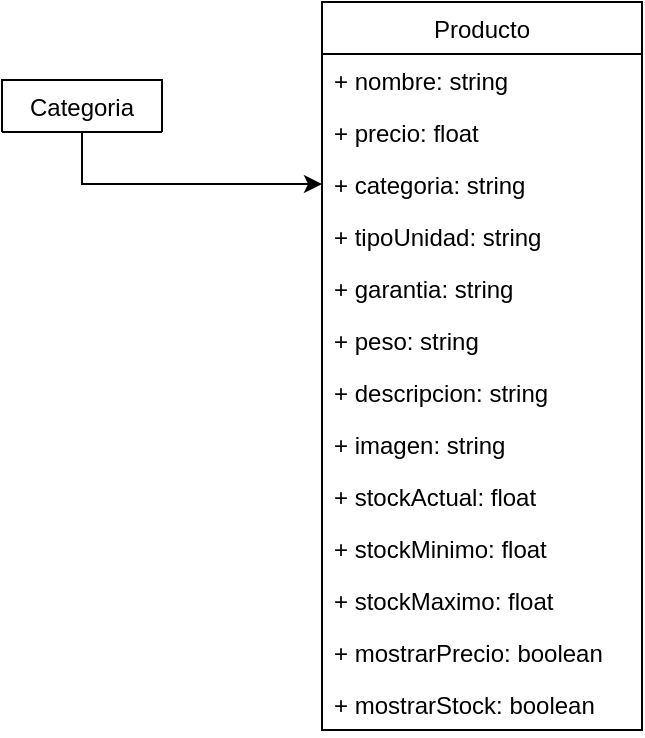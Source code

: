 <mxfile version="17.1.3" type="github">
  <diagram id="cUXkDNnllslpIer8BG3P" name="Page-1">
    <mxGraphModel dx="1382" dy="795" grid="1" gridSize="10" guides="1" tooltips="1" connect="1" arrows="1" fold="1" page="1" pageScale="1" pageWidth="827" pageHeight="1169" math="0" shadow="0">
      <root>
        <mxCell id="0" />
        <mxCell id="1" parent="0" />
        <mxCell id="FE1sd6cX1FQ_zj4HiP-M-5" value="Producto" style="swimlane;fontStyle=0;childLayout=stackLayout;horizontal=1;startSize=26;fillColor=none;horizontalStack=0;resizeParent=1;resizeParentMax=0;resizeLast=0;collapsible=1;marginBottom=0;" vertex="1" parent="1">
          <mxGeometry x="220" y="321" width="160" height="364" as="geometry" />
        </mxCell>
        <mxCell id="FE1sd6cX1FQ_zj4HiP-M-6" value="+ nombre: string&#xa;" style="text;strokeColor=none;fillColor=none;align=left;verticalAlign=top;spacingLeft=4;spacingRight=4;overflow=hidden;rotatable=0;points=[[0,0.5],[1,0.5]];portConstraint=eastwest;" vertex="1" parent="FE1sd6cX1FQ_zj4HiP-M-5">
          <mxGeometry y="26" width="160" height="26" as="geometry" />
        </mxCell>
        <mxCell id="FE1sd6cX1FQ_zj4HiP-M-7" value="+ precio: float   " style="text;strokeColor=none;fillColor=none;align=left;verticalAlign=top;spacingLeft=4;spacingRight=4;overflow=hidden;rotatable=0;points=[[0,0.5],[1,0.5]];portConstraint=eastwest;" vertex="1" parent="FE1sd6cX1FQ_zj4HiP-M-5">
          <mxGeometry y="52" width="160" height="26" as="geometry" />
        </mxCell>
        <mxCell id="FE1sd6cX1FQ_zj4HiP-M-8" value="+ categoria: string" style="text;strokeColor=none;fillColor=none;align=left;verticalAlign=top;spacingLeft=4;spacingRight=4;overflow=hidden;rotatable=0;points=[[0,0.5],[1,0.5]];portConstraint=eastwest;" vertex="1" parent="FE1sd6cX1FQ_zj4HiP-M-5">
          <mxGeometry y="78" width="160" height="26" as="geometry" />
        </mxCell>
        <mxCell id="FE1sd6cX1FQ_zj4HiP-M-14" value="+ tipoUnidad: string" style="text;strokeColor=none;fillColor=none;align=left;verticalAlign=top;spacingLeft=4;spacingRight=4;overflow=hidden;rotatable=0;points=[[0,0.5],[1,0.5]];portConstraint=eastwest;" vertex="1" parent="FE1sd6cX1FQ_zj4HiP-M-5">
          <mxGeometry y="104" width="160" height="26" as="geometry" />
        </mxCell>
        <mxCell id="FE1sd6cX1FQ_zj4HiP-M-17" value="+ garantia: string" style="text;strokeColor=none;fillColor=none;align=left;verticalAlign=top;spacingLeft=4;spacingRight=4;overflow=hidden;rotatable=0;points=[[0,0.5],[1,0.5]];portConstraint=eastwest;" vertex="1" parent="FE1sd6cX1FQ_zj4HiP-M-5">
          <mxGeometry y="130" width="160" height="26" as="geometry" />
        </mxCell>
        <mxCell id="FE1sd6cX1FQ_zj4HiP-M-15" value="+ peso: string" style="text;strokeColor=none;fillColor=none;align=left;verticalAlign=top;spacingLeft=4;spacingRight=4;overflow=hidden;rotatable=0;points=[[0,0.5],[1,0.5]];portConstraint=eastwest;" vertex="1" parent="FE1sd6cX1FQ_zj4HiP-M-5">
          <mxGeometry y="156" width="160" height="26" as="geometry" />
        </mxCell>
        <mxCell id="FE1sd6cX1FQ_zj4HiP-M-16" value="+ descripcion: string" style="text;strokeColor=none;fillColor=none;align=left;verticalAlign=top;spacingLeft=4;spacingRight=4;overflow=hidden;rotatable=0;points=[[0,0.5],[1,0.5]];portConstraint=eastwest;" vertex="1" parent="FE1sd6cX1FQ_zj4HiP-M-5">
          <mxGeometry y="182" width="160" height="26" as="geometry" />
        </mxCell>
        <mxCell id="FE1sd6cX1FQ_zj4HiP-M-18" value="+ imagen: string" style="text;strokeColor=none;fillColor=none;align=left;verticalAlign=top;spacingLeft=4;spacingRight=4;overflow=hidden;rotatable=0;points=[[0,0.5],[1,0.5]];portConstraint=eastwest;" vertex="1" parent="FE1sd6cX1FQ_zj4HiP-M-5">
          <mxGeometry y="208" width="160" height="26" as="geometry" />
        </mxCell>
        <mxCell id="FE1sd6cX1FQ_zj4HiP-M-19" value="+ stockActual: float" style="text;strokeColor=none;fillColor=none;align=left;verticalAlign=top;spacingLeft=4;spacingRight=4;overflow=hidden;rotatable=0;points=[[0,0.5],[1,0.5]];portConstraint=eastwest;" vertex="1" parent="FE1sd6cX1FQ_zj4HiP-M-5">
          <mxGeometry y="234" width="160" height="26" as="geometry" />
        </mxCell>
        <mxCell id="FE1sd6cX1FQ_zj4HiP-M-20" value="+ stockMinimo: float" style="text;strokeColor=none;fillColor=none;align=left;verticalAlign=top;spacingLeft=4;spacingRight=4;overflow=hidden;rotatable=0;points=[[0,0.5],[1,0.5]];portConstraint=eastwest;" vertex="1" parent="FE1sd6cX1FQ_zj4HiP-M-5">
          <mxGeometry y="260" width="160" height="26" as="geometry" />
        </mxCell>
        <mxCell id="FE1sd6cX1FQ_zj4HiP-M-21" value="+ stockMaximo: float" style="text;strokeColor=none;fillColor=none;align=left;verticalAlign=top;spacingLeft=4;spacingRight=4;overflow=hidden;rotatable=0;points=[[0,0.5],[1,0.5]];portConstraint=eastwest;" vertex="1" parent="FE1sd6cX1FQ_zj4HiP-M-5">
          <mxGeometry y="286" width="160" height="26" as="geometry" />
        </mxCell>
        <mxCell id="FE1sd6cX1FQ_zj4HiP-M-22" value="+ mostrarPrecio: boolean" style="text;strokeColor=none;fillColor=none;align=left;verticalAlign=top;spacingLeft=4;spacingRight=4;overflow=hidden;rotatable=0;points=[[0,0.5],[1,0.5]];portConstraint=eastwest;" vertex="1" parent="FE1sd6cX1FQ_zj4HiP-M-5">
          <mxGeometry y="312" width="160" height="26" as="geometry" />
        </mxCell>
        <mxCell id="FE1sd6cX1FQ_zj4HiP-M-23" value="+ mostrarStock: boolean" style="text;strokeColor=none;fillColor=none;align=left;verticalAlign=top;spacingLeft=4;spacingRight=4;overflow=hidden;rotatable=0;points=[[0,0.5],[1,0.5]];portConstraint=eastwest;" vertex="1" parent="FE1sd6cX1FQ_zj4HiP-M-5">
          <mxGeometry y="338" width="160" height="26" as="geometry" />
        </mxCell>
        <mxCell id="FE1sd6cX1FQ_zj4HiP-M-13" style="edgeStyle=orthogonalEdgeStyle;rounded=0;orthogonalLoop=1;jettySize=auto;html=1;" edge="1" parent="1" source="FE1sd6cX1FQ_zj4HiP-M-9" target="FE1sd6cX1FQ_zj4HiP-M-8">
          <mxGeometry relative="1" as="geometry" />
        </mxCell>
        <mxCell id="FE1sd6cX1FQ_zj4HiP-M-9" value="Categoria" style="swimlane;fontStyle=0;childLayout=stackLayout;horizontal=1;startSize=26;fillColor=none;horizontalStack=0;resizeParent=1;resizeParentMax=0;resizeLast=0;collapsible=1;marginBottom=0;" vertex="1" collapsed="1" parent="1">
          <mxGeometry x="60" y="360" width="80" height="26" as="geometry">
            <mxRectangle x="110" y="280" width="140" height="52" as="alternateBounds" />
          </mxGeometry>
        </mxCell>
        <mxCell id="FE1sd6cX1FQ_zj4HiP-M-10" value="+ nombre: string" style="text;strokeColor=none;fillColor=none;align=left;verticalAlign=top;spacingLeft=4;spacingRight=4;overflow=hidden;rotatable=0;points=[[0,0.5],[1,0.5]];portConstraint=eastwest;" vertex="1" parent="FE1sd6cX1FQ_zj4HiP-M-9">
          <mxGeometry y="26" width="140" height="26" as="geometry" />
        </mxCell>
      </root>
    </mxGraphModel>
  </diagram>
</mxfile>
